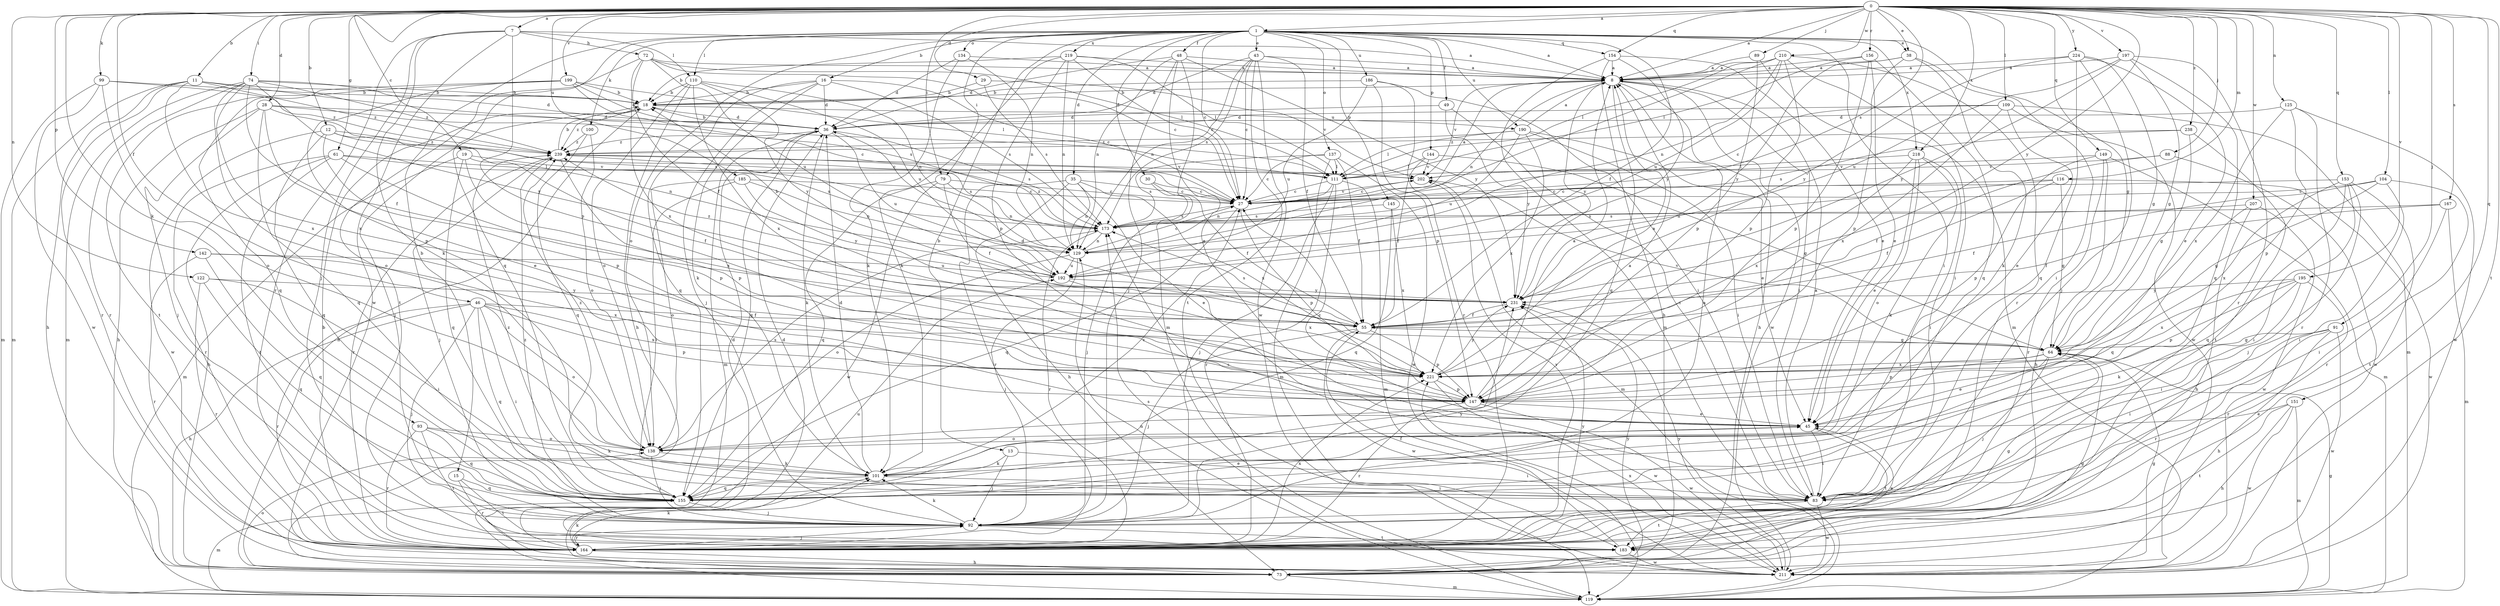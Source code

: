 strict digraph  {
0;
1;
7;
8;
11;
12;
13;
15;
16;
18;
19;
27;
28;
29;
30;
35;
36;
38;
43;
45;
46;
48;
49;
55;
61;
64;
72;
73;
74;
79;
83;
88;
89;
91;
92;
93;
99;
100;
101;
104;
109;
110;
111;
116;
119;
122;
125;
129;
134;
137;
138;
142;
144;
145;
147;
149;
151;
153;
154;
155;
156;
164;
167;
173;
183;
185;
186;
190;
192;
195;
197;
199;
202;
207;
210;
211;
218;
219;
221;
224;
231;
238;
239;
0 -> 1  [label=a];
0 -> 7  [label=a];
0 -> 8  [label=a];
0 -> 11  [label=b];
0 -> 12  [label=b];
0 -> 19  [label=c];
0 -> 28  [label=d];
0 -> 29  [label=d];
0 -> 38  [label=e];
0 -> 46  [label=f];
0 -> 61  [label=g];
0 -> 74  [label=i];
0 -> 79  [label=i];
0 -> 88  [label=j];
0 -> 89  [label=j];
0 -> 91  [label=j];
0 -> 93  [label=k];
0 -> 99  [label=k];
0 -> 104  [label=l];
0 -> 109  [label=l];
0 -> 116  [label=m];
0 -> 122  [label=n];
0 -> 125  [label=n];
0 -> 142  [label=p];
0 -> 149  [label=q];
0 -> 151  [label=q];
0 -> 153  [label=q];
0 -> 154  [label=q];
0 -> 156  [label=r];
0 -> 167  [label=s];
0 -> 173  [label=s];
0 -> 183  [label=t];
0 -> 185  [label=u];
0 -> 195  [label=v];
0 -> 197  [label=v];
0 -> 199  [label=v];
0 -> 207  [label=w];
0 -> 210  [label=w];
0 -> 218  [label=x];
0 -> 224  [label=y];
0 -> 231  [label=y];
0 -> 238  [label=z];
1 -> 8  [label=a];
1 -> 13  [label=b];
1 -> 15  [label=b];
1 -> 16  [label=b];
1 -> 27  [label=c];
1 -> 30  [label=d];
1 -> 35  [label=d];
1 -> 38  [label=e];
1 -> 43  [label=e];
1 -> 48  [label=f];
1 -> 49  [label=f];
1 -> 55  [label=f];
1 -> 64  [label=g];
1 -> 79  [label=i];
1 -> 83  [label=i];
1 -> 100  [label=k];
1 -> 110  [label=l];
1 -> 134  [label=o];
1 -> 137  [label=o];
1 -> 138  [label=o];
1 -> 144  [label=p];
1 -> 145  [label=p];
1 -> 154  [label=q];
1 -> 155  [label=q];
1 -> 186  [label=u];
1 -> 190  [label=u];
1 -> 218  [label=x];
1 -> 219  [label=x];
7 -> 8  [label=a];
7 -> 72  [label=h];
7 -> 92  [label=j];
7 -> 101  [label=k];
7 -> 110  [label=l];
7 -> 147  [label=p];
7 -> 164  [label=r];
7 -> 211  [label=w];
8 -> 18  [label=b];
8 -> 73  [label=h];
8 -> 83  [label=i];
8 -> 129  [label=n];
8 -> 155  [label=q];
8 -> 202  [label=v];
8 -> 211  [label=w];
8 -> 231  [label=y];
11 -> 18  [label=b];
11 -> 73  [label=h];
11 -> 111  [label=l];
11 -> 119  [label=m];
11 -> 164  [label=r];
11 -> 221  [label=x];
11 -> 239  [label=z];
12 -> 27  [label=c];
12 -> 129  [label=n];
12 -> 147  [label=p];
12 -> 155  [label=q];
12 -> 211  [label=w];
12 -> 239  [label=z];
13 -> 83  [label=i];
13 -> 92  [label=j];
13 -> 101  [label=k];
15 -> 155  [label=q];
15 -> 164  [label=r];
15 -> 183  [label=t];
16 -> 18  [label=b];
16 -> 27  [label=c];
16 -> 36  [label=d];
16 -> 92  [label=j];
16 -> 101  [label=k];
16 -> 155  [label=q];
16 -> 173  [label=s];
18 -> 36  [label=d];
18 -> 73  [label=h];
18 -> 92  [label=j];
18 -> 190  [label=u];
18 -> 239  [label=z];
19 -> 55  [label=f];
19 -> 119  [label=m];
19 -> 155  [label=q];
19 -> 202  [label=v];
19 -> 221  [label=x];
27 -> 8  [label=a];
27 -> 147  [label=p];
27 -> 155  [label=q];
27 -> 173  [label=s];
27 -> 202  [label=v];
28 -> 27  [label=c];
28 -> 36  [label=d];
28 -> 45  [label=e];
28 -> 73  [label=h];
28 -> 92  [label=j];
28 -> 155  [label=q];
28 -> 173  [label=s];
29 -> 18  [label=b];
29 -> 173  [label=s];
29 -> 202  [label=v];
30 -> 27  [label=c];
30 -> 55  [label=f];
30 -> 92  [label=j];
35 -> 27  [label=c];
35 -> 45  [label=e];
35 -> 73  [label=h];
35 -> 129  [label=n];
35 -> 164  [label=r];
35 -> 221  [label=x];
36 -> 18  [label=b];
36 -> 101  [label=k];
36 -> 119  [label=m];
36 -> 155  [label=q];
36 -> 173  [label=s];
36 -> 192  [label=u];
36 -> 239  [label=z];
38 -> 8  [label=a];
38 -> 83  [label=i];
38 -> 101  [label=k];
38 -> 147  [label=p];
38 -> 231  [label=y];
43 -> 8  [label=a];
43 -> 27  [label=c];
43 -> 36  [label=d];
43 -> 55  [label=f];
43 -> 129  [label=n];
43 -> 173  [label=s];
43 -> 183  [label=t];
43 -> 211  [label=w];
45 -> 27  [label=c];
45 -> 83  [label=i];
45 -> 138  [label=o];
45 -> 183  [label=t];
46 -> 55  [label=f];
46 -> 73  [label=h];
46 -> 83  [label=i];
46 -> 92  [label=j];
46 -> 138  [label=o];
46 -> 147  [label=p];
46 -> 155  [label=q];
46 -> 164  [label=r];
46 -> 221  [label=x];
48 -> 8  [label=a];
48 -> 36  [label=d];
48 -> 45  [label=e];
48 -> 92  [label=j];
48 -> 119  [label=m];
48 -> 129  [label=n];
48 -> 231  [label=y];
49 -> 36  [label=d];
49 -> 83  [label=i];
49 -> 231  [label=y];
55 -> 64  [label=g];
55 -> 92  [label=j];
55 -> 147  [label=p];
55 -> 173  [label=s];
55 -> 211  [label=w];
61 -> 73  [label=h];
61 -> 111  [label=l];
61 -> 147  [label=p];
61 -> 164  [label=r];
61 -> 173  [label=s];
61 -> 183  [label=t];
64 -> 36  [label=d];
64 -> 45  [label=e];
64 -> 92  [label=j];
64 -> 147  [label=p];
64 -> 202  [label=v];
64 -> 221  [label=x];
72 -> 8  [label=a];
72 -> 27  [label=c];
72 -> 55  [label=f];
72 -> 111  [label=l];
72 -> 183  [label=t];
72 -> 192  [label=u];
72 -> 221  [label=x];
73 -> 64  [label=g];
73 -> 101  [label=k];
73 -> 119  [label=m];
73 -> 138  [label=o];
73 -> 231  [label=y];
74 -> 18  [label=b];
74 -> 36  [label=d];
74 -> 55  [label=f];
74 -> 119  [label=m];
74 -> 138  [label=o];
74 -> 164  [label=r];
74 -> 221  [label=x];
74 -> 231  [label=y];
74 -> 239  [label=z];
79 -> 27  [label=c];
79 -> 55  [label=f];
79 -> 129  [label=n];
79 -> 155  [label=q];
79 -> 211  [label=w];
83 -> 8  [label=a];
83 -> 173  [label=s];
83 -> 183  [label=t];
83 -> 211  [label=w];
88 -> 55  [label=f];
88 -> 202  [label=v];
88 -> 211  [label=w];
89 -> 8  [label=a];
89 -> 119  [label=m];
89 -> 147  [label=p];
91 -> 64  [label=g];
91 -> 73  [label=h];
91 -> 83  [label=i];
91 -> 164  [label=r];
91 -> 211  [label=w];
92 -> 8  [label=a];
92 -> 101  [label=k];
92 -> 164  [label=r];
92 -> 183  [label=t];
92 -> 231  [label=y];
92 -> 239  [label=z];
93 -> 101  [label=k];
93 -> 138  [label=o];
93 -> 155  [label=q];
93 -> 164  [label=r];
93 -> 183  [label=t];
99 -> 18  [label=b];
99 -> 119  [label=m];
99 -> 138  [label=o];
99 -> 211  [label=w];
99 -> 239  [label=z];
100 -> 138  [label=o];
100 -> 155  [label=q];
100 -> 239  [label=z];
101 -> 27  [label=c];
101 -> 36  [label=d];
101 -> 83  [label=i];
101 -> 155  [label=q];
104 -> 27  [label=c];
104 -> 55  [label=f];
104 -> 64  [label=g];
104 -> 83  [label=i];
104 -> 164  [label=r];
109 -> 27  [label=c];
109 -> 36  [label=d];
109 -> 45  [label=e];
109 -> 119  [label=m];
109 -> 211  [label=w];
109 -> 221  [label=x];
110 -> 18  [label=b];
110 -> 73  [label=h];
110 -> 129  [label=n];
110 -> 138  [label=o];
110 -> 192  [label=u];
110 -> 221  [label=x];
110 -> 231  [label=y];
111 -> 27  [label=c];
111 -> 92  [label=j];
111 -> 119  [label=m];
111 -> 129  [label=n];
111 -> 164  [label=r];
116 -> 27  [label=c];
116 -> 55  [label=f];
116 -> 64  [label=g];
116 -> 129  [label=n];
116 -> 211  [label=w];
119 -> 64  [label=g];
119 -> 129  [label=n];
122 -> 83  [label=i];
122 -> 155  [label=q];
122 -> 164  [label=r];
122 -> 231  [label=y];
125 -> 36  [label=d];
125 -> 147  [label=p];
125 -> 164  [label=r];
125 -> 211  [label=w];
125 -> 221  [label=x];
129 -> 27  [label=c];
129 -> 92  [label=j];
129 -> 138  [label=o];
129 -> 192  [label=u];
134 -> 8  [label=a];
134 -> 36  [label=d];
134 -> 101  [label=k];
134 -> 129  [label=n];
137 -> 27  [label=c];
137 -> 55  [label=f];
137 -> 111  [label=l];
137 -> 119  [label=m];
137 -> 173  [label=s];
137 -> 211  [label=w];
138 -> 8  [label=a];
138 -> 92  [label=j];
138 -> 101  [label=k];
138 -> 173  [label=s];
138 -> 239  [label=z];
142 -> 155  [label=q];
142 -> 164  [label=r];
142 -> 192  [label=u];
142 -> 221  [label=x];
144 -> 55  [label=f];
144 -> 64  [label=g];
144 -> 111  [label=l];
144 -> 202  [label=v];
145 -> 155  [label=q];
145 -> 173  [label=s];
145 -> 221  [label=x];
147 -> 8  [label=a];
147 -> 45  [label=e];
147 -> 164  [label=r];
147 -> 211  [label=w];
149 -> 73  [label=h];
149 -> 119  [label=m];
149 -> 147  [label=p];
149 -> 164  [label=r];
149 -> 202  [label=v];
151 -> 45  [label=e];
151 -> 73  [label=h];
151 -> 119  [label=m];
151 -> 183  [label=t];
151 -> 211  [label=w];
153 -> 27  [label=c];
153 -> 83  [label=i];
153 -> 92  [label=j];
153 -> 155  [label=q];
153 -> 183  [label=t];
153 -> 221  [label=x];
154 -> 8  [label=a];
154 -> 45  [label=e];
154 -> 73  [label=h];
154 -> 119  [label=m];
154 -> 231  [label=y];
155 -> 45  [label=e];
155 -> 92  [label=j];
155 -> 119  [label=m];
155 -> 239  [label=z];
156 -> 8  [label=a];
156 -> 45  [label=e];
156 -> 111  [label=l];
156 -> 147  [label=p];
156 -> 155  [label=q];
164 -> 18  [label=b];
164 -> 36  [label=d];
164 -> 64  [label=g];
164 -> 73  [label=h];
164 -> 92  [label=j];
164 -> 101  [label=k];
164 -> 192  [label=u];
164 -> 202  [label=v];
164 -> 221  [label=x];
164 -> 231  [label=y];
167 -> 55  [label=f];
167 -> 83  [label=i];
167 -> 119  [label=m];
167 -> 173  [label=s];
173 -> 129  [label=n];
173 -> 164  [label=r];
173 -> 239  [label=z];
183 -> 36  [label=d];
183 -> 45  [label=e];
183 -> 55  [label=f];
183 -> 211  [label=w];
185 -> 27  [label=c];
185 -> 83  [label=i];
185 -> 129  [label=n];
185 -> 138  [label=o];
185 -> 231  [label=y];
186 -> 18  [label=b];
186 -> 83  [label=i];
186 -> 147  [label=p];
186 -> 164  [label=r];
186 -> 192  [label=u];
190 -> 8  [label=a];
190 -> 45  [label=e];
190 -> 83  [label=i];
190 -> 111  [label=l];
190 -> 192  [label=u];
190 -> 221  [label=x];
190 -> 239  [label=z];
192 -> 18  [label=b];
192 -> 221  [label=x];
192 -> 231  [label=y];
192 -> 239  [label=z];
195 -> 83  [label=i];
195 -> 101  [label=k];
195 -> 147  [label=p];
195 -> 164  [label=r];
195 -> 221  [label=x];
195 -> 231  [label=y];
197 -> 8  [label=a];
197 -> 64  [label=g];
197 -> 155  [label=q];
197 -> 164  [label=r];
197 -> 192  [label=u];
197 -> 231  [label=y];
199 -> 18  [label=b];
199 -> 36  [label=d];
199 -> 111  [label=l];
199 -> 147  [label=p];
199 -> 155  [label=q];
199 -> 173  [label=s];
199 -> 183  [label=t];
202 -> 27  [label=c];
202 -> 119  [label=m];
207 -> 73  [label=h];
207 -> 155  [label=q];
207 -> 173  [label=s];
207 -> 211  [label=w];
210 -> 8  [label=a];
210 -> 27  [label=c];
210 -> 83  [label=i];
210 -> 111  [label=l];
210 -> 129  [label=n];
210 -> 147  [label=p];
210 -> 164  [label=r];
210 -> 192  [label=u];
211 -> 64  [label=g];
211 -> 173  [label=s];
211 -> 221  [label=x];
211 -> 231  [label=y];
218 -> 45  [label=e];
218 -> 83  [label=i];
218 -> 101  [label=k];
218 -> 111  [label=l];
218 -> 138  [label=o];
218 -> 221  [label=x];
219 -> 8  [label=a];
219 -> 18  [label=b];
219 -> 27  [label=c];
219 -> 101  [label=k];
219 -> 111  [label=l];
219 -> 129  [label=n];
219 -> 147  [label=p];
221 -> 8  [label=a];
221 -> 147  [label=p];
221 -> 211  [label=w];
221 -> 231  [label=y];
224 -> 8  [label=a];
224 -> 45  [label=e];
224 -> 64  [label=g];
224 -> 92  [label=j];
224 -> 155  [label=q];
224 -> 231  [label=y];
231 -> 55  [label=f];
238 -> 64  [label=g];
238 -> 173  [label=s];
238 -> 183  [label=t];
238 -> 239  [label=z];
239 -> 18  [label=b];
239 -> 92  [label=j];
239 -> 147  [label=p];
239 -> 164  [label=r];
239 -> 173  [label=s];
239 -> 202  [label=v];
}
